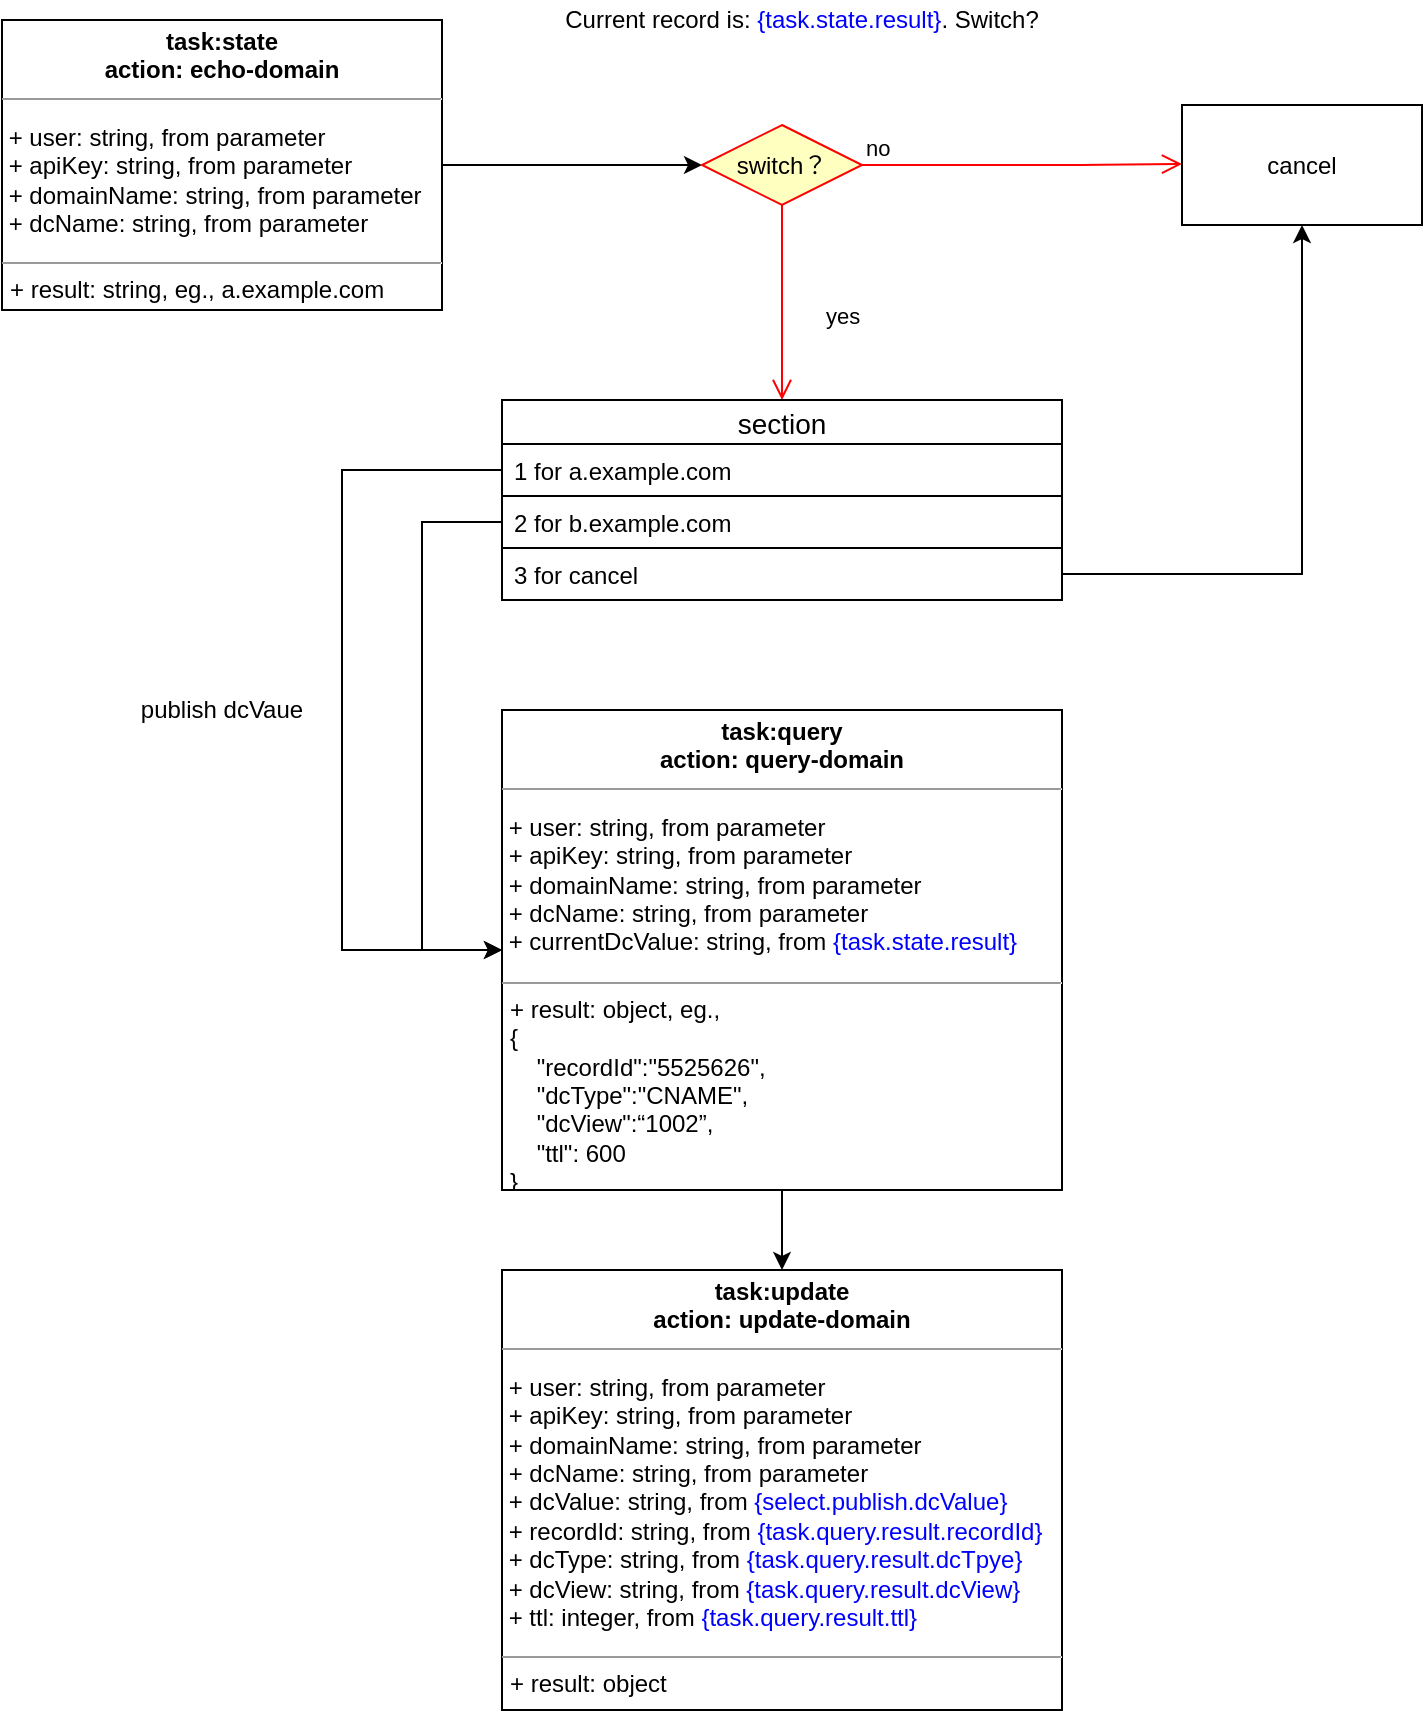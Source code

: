 <mxfile version="10.7.7" type="github"><diagram id="MAFYJv4gv7VCMQ0DF2cp" name="Page-1"><mxGraphModel dx="913" dy="491" grid="0" gridSize="10" guides="1" tooltips="1" connect="1" arrows="1" fold="1" page="1" pageScale="1" pageWidth="827" pageHeight="1169" math="0" shadow="0"><root><mxCell id="0"/><mxCell id="1" parent="0"/><mxCell id="h48BsLHtpjSBLpWlOZUc-24" style="edgeStyle=orthogonalEdgeStyle;rounded=0;orthogonalLoop=1;jettySize=auto;html=1;entryX=0;entryY=0.5;entryDx=0;entryDy=0;" edge="1" parent="1" source="h48BsLHtpjSBLpWlOZUc-3" target="h48BsLHtpjSBLpWlOZUc-4"><mxGeometry relative="1" as="geometry"/></mxCell><mxCell id="h48BsLHtpjSBLpWlOZUc-3" value="&lt;p style=&quot;margin: 0px ; margin-top: 4px ; text-align: center&quot;&gt;&lt;b&gt;task:state&lt;br&gt;action: echo-domain&lt;/b&gt;&lt;/p&gt;&lt;hr size=&quot;1&quot;&gt;&lt;p&gt;&amp;nbsp;+ user: string, from parameter&lt;br&gt;&amp;nbsp;+ apiKey: string, from parameter&lt;br&gt;&amp;nbsp;+ domainName: string, from parameter&lt;br&gt;&lt;span&gt;&amp;nbsp;+ dcName: string, from parameter&lt;/span&gt;&lt;/p&gt;&lt;hr size=&quot;1&quot;&gt;&lt;p style=&quot;margin: 0px ; margin-left: 4px&quot;&gt;+ result: string, eg., a.example.com&lt;/p&gt;" style="verticalAlign=top;align=left;overflow=fill;fontSize=12;fontFamily=Helvetica;html=1;" vertex="1" parent="1"><mxGeometry x="30" y="85" width="220" height="145" as="geometry"/></mxCell><mxCell id="h48BsLHtpjSBLpWlOZUc-4" value="switch？" style="rhombus;whiteSpace=wrap;html=1;fillColor=#ffffc0;strokeColor=#ff0000;" vertex="1" parent="1"><mxGeometry x="380" y="137.5" width="80" height="40" as="geometry"/></mxCell><mxCell id="h48BsLHtpjSBLpWlOZUc-5" value="no" style="edgeStyle=orthogonalEdgeStyle;html=1;align=left;verticalAlign=bottom;endArrow=open;endSize=8;strokeColor=#ff0000;" edge="1" source="h48BsLHtpjSBLpWlOZUc-4" parent="1"><mxGeometry x="-1" relative="1" as="geometry"><mxPoint x="620" y="157" as="targetPoint"/><Array as="points"><mxPoint x="570" y="157"/><mxPoint x="570" y="157"/></Array></mxGeometry></mxCell><mxCell id="h48BsLHtpjSBLpWlOZUc-6" value="yes" style="edgeStyle=orthogonalEdgeStyle;html=1;align=left;verticalAlign=top;endArrow=open;endSize=8;strokeColor=#ff0000;entryX=0.5;entryY=0;entryDx=0;entryDy=0;exitX=0.5;exitY=1;exitDx=0;exitDy=0;" edge="1" source="h48BsLHtpjSBLpWlOZUc-4" parent="1" target="h48BsLHtpjSBLpWlOZUc-20"><mxGeometry x="-0.133" y="20" relative="1" as="geometry"><mxPoint x="365" y="220" as="targetPoint"/><mxPoint x="420" y="190" as="sourcePoint"/><Array as="points"/><mxPoint as="offset"/></mxGeometry></mxCell><mxCell id="h48BsLHtpjSBLpWlOZUc-26" style="edgeStyle=orthogonalEdgeStyle;rounded=0;orthogonalLoop=1;jettySize=auto;html=1;entryX=0.5;entryY=0;entryDx=0;entryDy=0;" edge="1" parent="1" source="h48BsLHtpjSBLpWlOZUc-12" target="h48BsLHtpjSBLpWlOZUc-14"><mxGeometry relative="1" as="geometry"/></mxCell><mxCell id="h48BsLHtpjSBLpWlOZUc-12" value="&lt;p style=&quot;margin: 0px ; margin-top: 4px ; text-align: center&quot;&gt;&lt;b&gt;task:query&lt;br&gt;action: query-domain&lt;/b&gt;&lt;/p&gt;&lt;hr size=&quot;1&quot;&gt;&lt;p&gt;&amp;nbsp;+ user: string, from parameter&lt;br&gt;&amp;nbsp;+ apiKey: string, from parameter&lt;br&gt;&amp;nbsp;+ domainName: string, from parameter&lt;br&gt;&amp;nbsp;+ dcName: string, from parameter&lt;br&gt;&amp;nbsp;+ currentDcValue: string, from &lt;font color=&quot;#0000ff&quot;&gt;{task.state.result}&lt;/font&gt;&lt;/p&gt;&lt;hr size=&quot;1&quot;&gt;&lt;p style=&quot;margin: 0px ; margin-left: 4px&quot;&gt;+ result: object,&amp;nbsp;&lt;span&gt;eg., &lt;br&gt;{&lt;br&gt;&amp;nbsp; &amp;nbsp; &quot;recordId&quot;:&quot;5525626&lt;/span&gt;&lt;span&gt;&quot;,&lt;br&gt;&amp;nbsp; &amp;nbsp; &quot;dcType&quot;:&quot;CNAME&quot;,&lt;br&gt;&amp;nbsp; &amp;nbsp; &quot;dcView&quot;:“1002”,&lt;br&gt;&amp;nbsp; &amp;nbsp; &quot;ttl&quot;: 600&lt;br&gt;}&lt;/span&gt;&lt;/p&gt;" style="verticalAlign=top;align=left;overflow=fill;fontSize=12;fontFamily=Helvetica;html=1;" vertex="1" parent="1"><mxGeometry x="280" y="430" width="280" height="240" as="geometry"/></mxCell><mxCell id="h48BsLHtpjSBLpWlOZUc-13" value="Current record is: &lt;font color=&quot;#0000ff&quot;&gt;{task.state.result}&lt;/font&gt;. Switch?" style="text;html=1;strokeColor=none;fillColor=none;align=center;verticalAlign=middle;whiteSpace=wrap;rounded=0;" vertex="1" parent="1"><mxGeometry x="280" y="75" width="300" height="20" as="geometry"/></mxCell><mxCell id="h48BsLHtpjSBLpWlOZUc-14" value="&lt;p style=&quot;margin: 0px ; margin-top: 4px ; text-align: center&quot;&gt;&lt;b&gt;task:update&lt;br&gt;action: update-domain&lt;/b&gt;&lt;/p&gt;&lt;hr size=&quot;1&quot;&gt;&lt;p&gt;&amp;nbsp;+ user: string, from parameter&lt;br&gt;&amp;nbsp;+ apiKey: string, from parameter&lt;br&gt;&amp;nbsp;+ domainName: string, from parameter&lt;br&gt;&amp;nbsp;+ dcName: string, from parameter&lt;br&gt;&amp;nbsp;+ dcValue: string, from &lt;font color=&quot;#0000ff&quot;&gt;{select.publish.dcValue}&lt;/font&gt;&lt;br&gt;&amp;nbsp;+ recordId: string, from &lt;font color=&quot;#0000ff&quot;&gt;{task.query.result.recordId}&lt;/font&gt;&lt;br&gt;&amp;nbsp;+ dcType: string, from &lt;font color=&quot;#0000ff&quot;&gt;{task.query.result.dcTpye}&lt;/font&gt;&lt;br&gt;&amp;nbsp;+ dcView: string, from &lt;font color=&quot;#0000ff&quot;&gt;{task.query.result.dcView}&lt;/font&gt;&lt;br&gt;&amp;nbsp;+ ttl: integer, from &lt;font color=&quot;#0000ff&quot;&gt;{task.query.result.ttl}&lt;/font&gt;&lt;/p&gt;&lt;hr size=&quot;1&quot;&gt;&lt;p style=&quot;margin: 0px ; margin-left: 4px&quot;&gt;+ result: object&lt;/p&gt;" style="verticalAlign=top;align=left;overflow=fill;fontSize=12;fontFamily=Helvetica;html=1;" vertex="1" parent="1"><mxGeometry x="280" y="710" width="280" height="220" as="geometry"/></mxCell><mxCell id="h48BsLHtpjSBLpWlOZUc-20" value="section" style="swimlane;fontStyle=0;childLayout=stackLayout;horizontal=1;startSize=22;fillColor=none;horizontalStack=0;resizeParent=1;resizeParentMax=0;resizeLast=0;collapsible=1;marginBottom=0;swimlaneFillColor=#ffffff;align=center;fontSize=14;strokeColor=#000000;" vertex="1" parent="1"><mxGeometry x="280" y="275" width="280" height="100" as="geometry"/></mxCell><mxCell id="h48BsLHtpjSBLpWlOZUc-21" value="1 for a.example.com" style="text;strokeColor=none;fillColor=none;spacingLeft=4;spacingRight=4;overflow=hidden;rotatable=0;points=[[0,0.5],[1,0.5]];portConstraint=eastwest;fontSize=12;" vertex="1" parent="h48BsLHtpjSBLpWlOZUc-20"><mxGeometry y="22" width="280" height="26" as="geometry"/></mxCell><mxCell id="h48BsLHtpjSBLpWlOZUc-22" value="2 for b.example.com" style="text;strokeColor=#000000;fillColor=none;spacingLeft=4;spacingRight=4;overflow=hidden;rotatable=0;points=[[0,0.5],[1,0.5]];portConstraint=eastwest;fontSize=12;" vertex="1" parent="h48BsLHtpjSBLpWlOZUc-20"><mxGeometry y="48" width="280" height="26" as="geometry"/></mxCell><mxCell id="h48BsLHtpjSBLpWlOZUc-23" value="3 for cancel" style="text;strokeColor=none;fillColor=none;spacingLeft=4;spacingRight=4;overflow=hidden;rotatable=0;points=[[0,0.5],[1,0.5]];portConstraint=eastwest;fontSize=12;" vertex="1" parent="h48BsLHtpjSBLpWlOZUc-20"><mxGeometry y="74" width="280" height="26" as="geometry"/></mxCell><mxCell id="h48BsLHtpjSBLpWlOZUc-27" value="cancel" style="rounded=0;whiteSpace=wrap;html=1;" vertex="1" parent="1"><mxGeometry x="620" y="127.5" width="120" height="60" as="geometry"/></mxCell><mxCell id="h48BsLHtpjSBLpWlOZUc-28" style="edgeStyle=orthogonalEdgeStyle;rounded=0;orthogonalLoop=1;jettySize=auto;html=1;entryX=0;entryY=0.5;entryDx=0;entryDy=0;" edge="1" parent="1" source="h48BsLHtpjSBLpWlOZUc-21" target="h48BsLHtpjSBLpWlOZUc-12"><mxGeometry relative="1" as="geometry"><Array as="points"><mxPoint x="200" y="310"/><mxPoint x="200" y="550"/></Array></mxGeometry></mxCell><mxCell id="h48BsLHtpjSBLpWlOZUc-29" style="edgeStyle=orthogonalEdgeStyle;rounded=0;orthogonalLoop=1;jettySize=auto;html=1;exitX=0;exitY=0.5;exitDx=0;exitDy=0;" edge="1" parent="1" source="h48BsLHtpjSBLpWlOZUc-22"><mxGeometry relative="1" as="geometry"><mxPoint x="280" y="550" as="targetPoint"/><Array as="points"><mxPoint x="240" y="336"/><mxPoint x="240" y="550"/></Array></mxGeometry></mxCell><mxCell id="h48BsLHtpjSBLpWlOZUc-30" style="edgeStyle=orthogonalEdgeStyle;rounded=0;orthogonalLoop=1;jettySize=auto;html=1;entryX=0.5;entryY=1;entryDx=0;entryDy=0;" edge="1" parent="1" source="h48BsLHtpjSBLpWlOZUc-23" target="h48BsLHtpjSBLpWlOZUc-27"><mxGeometry relative="1" as="geometry"/></mxCell><mxCell id="h48BsLHtpjSBLpWlOZUc-31" value="publish dcVaue" style="text;html=1;strokeColor=none;fillColor=none;align=center;verticalAlign=middle;whiteSpace=wrap;rounded=0;" vertex="1" parent="1"><mxGeometry x="91" y="420" width="98" height="20" as="geometry"/></mxCell></root></mxGraphModel></diagram></mxfile>